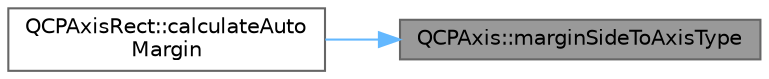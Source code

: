digraph "QCPAxis::marginSideToAxisType"
{
 // LATEX_PDF_SIZE
  bgcolor="transparent";
  edge [fontname=Helvetica,fontsize=10,labelfontname=Helvetica,labelfontsize=10];
  node [fontname=Helvetica,fontsize=10,shape=box,height=0.2,width=0.4];
  rankdir="RL";
  Node1 [label="QCPAxis::marginSideToAxisType",height=0.2,width=0.4,color="gray40", fillcolor="grey60", style="filled", fontcolor="black",tooltip=" "];
  Node1 -> Node2 [dir="back",color="steelblue1",style="solid"];
  Node2 [label="QCPAxisRect::calculateAuto\lMargin",height=0.2,width=0.4,color="grey40", fillcolor="white", style="filled",URL="$class_q_c_p_axis_rect.html#ac51055d83f5f414b6d013d3a24b0a941",tooltip=" "];
}
